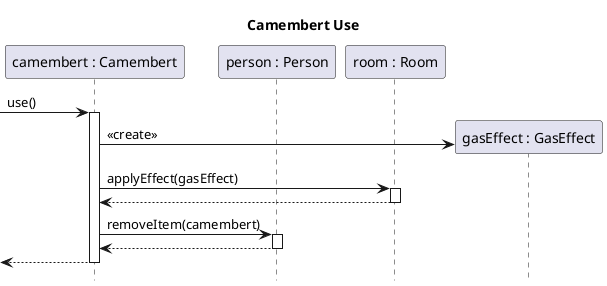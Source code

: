 @startuml item-camembert-use

title Camembert Use
hide footbox

participant "camembert : Camembert" as camembert
participant "person : Person" as person
participant "room : Room" as room

[-> camembert ++: use()
	create "gasEffect : GasEffect" as gasEffect
	camembert -> gasEffect : <<create>>
	camembert -> room ++: applyEffect(gasEffect)
	return
	camembert -> person ++: removeItem(camembert)
	return
return

@enduml
